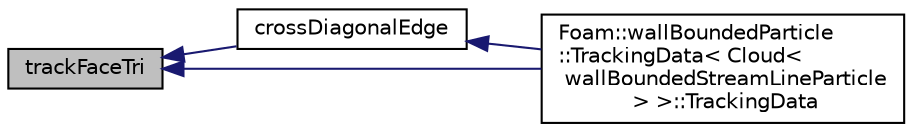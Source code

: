digraph "trackFaceTri"
{
  bgcolor="transparent";
  edge [fontname="Helvetica",fontsize="10",labelfontname="Helvetica",labelfontsize="10"];
  node [fontname="Helvetica",fontsize="10",shape=record];
  rankdir="LR";
  Node870 [label="trackFaceTri",height=0.2,width=0.4,color="black", fillcolor="grey75", style="filled", fontcolor="black"];
  Node870 -> Node871 [dir="back",color="midnightblue",fontsize="10",style="solid",fontname="Helvetica"];
  Node871 [label="crossDiagonalEdge",height=0.2,width=0.4,color="black",URL="$a24305.html#af681214bd770ef305c93b86cb944190c",tooltip="Cross diagonal edge into different triangle on same face,cell. "];
  Node871 -> Node872 [dir="back",color="midnightblue",fontsize="10",style="solid",fontname="Helvetica"];
  Node872 [label="Foam::wallBoundedParticle\l::TrackingData\< Cloud\<\l wallBoundedStreamLineParticle\l \> \>::TrackingData",height=0.2,width=0.4,color="black",URL="$a24309.html#a6314a22146c220ef091a623801dc2b2d"];
  Node870 -> Node872 [dir="back",color="midnightblue",fontsize="10",style="solid",fontname="Helvetica"];
}
